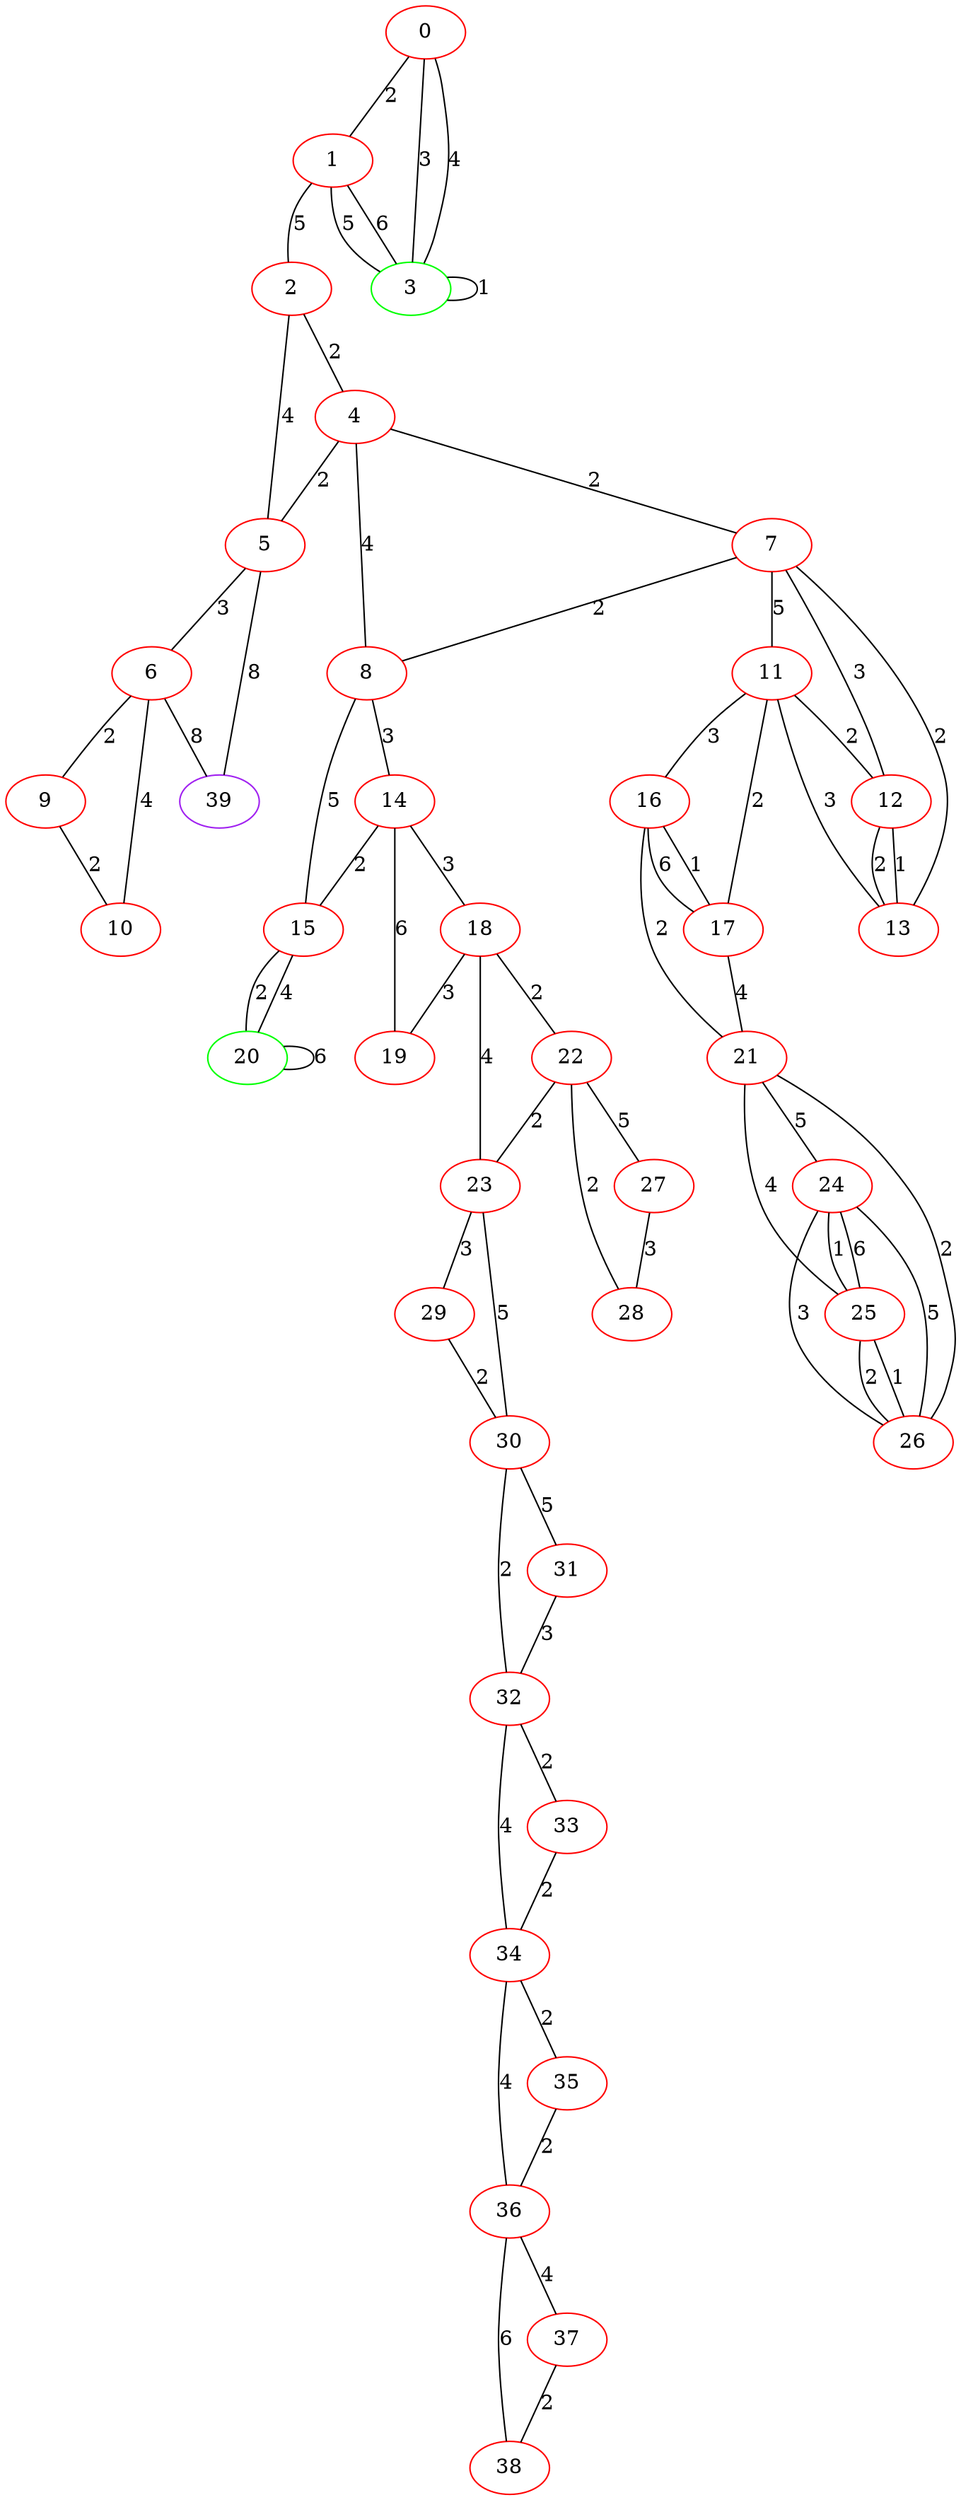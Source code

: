 graph "" {
0 [color=red, weight=1];
1 [color=red, weight=1];
2 [color=red, weight=1];
3 [color=green, weight=2];
4 [color=red, weight=1];
5 [color=red, weight=1];
6 [color=red, weight=1];
7 [color=red, weight=1];
8 [color=red, weight=1];
9 [color=red, weight=1];
10 [color=red, weight=1];
11 [color=red, weight=1];
12 [color=red, weight=1];
13 [color=red, weight=1];
14 [color=red, weight=1];
15 [color=red, weight=1];
16 [color=red, weight=1];
17 [color=red, weight=1];
18 [color=red, weight=1];
19 [color=red, weight=1];
20 [color=green, weight=2];
21 [color=red, weight=1];
22 [color=red, weight=1];
23 [color=red, weight=1];
24 [color=red, weight=1];
25 [color=red, weight=1];
26 [color=red, weight=1];
27 [color=red, weight=1];
28 [color=red, weight=1];
29 [color=red, weight=1];
30 [color=red, weight=1];
31 [color=red, weight=1];
32 [color=red, weight=1];
33 [color=red, weight=1];
34 [color=red, weight=1];
35 [color=red, weight=1];
36 [color=red, weight=1];
37 [color=red, weight=1];
38 [color=red, weight=1];
39 [color=purple, weight=4];
0 -- 1  [key=0, label=2];
0 -- 3  [key=0, label=3];
0 -- 3  [key=1, label=4];
1 -- 2  [key=0, label=5];
1 -- 3  [key=0, label=5];
1 -- 3  [key=1, label=6];
2 -- 4  [key=0, label=2];
2 -- 5  [key=0, label=4];
3 -- 3  [key=0, label=1];
4 -- 8  [key=0, label=4];
4 -- 5  [key=0, label=2];
4 -- 7  [key=0, label=2];
5 -- 6  [key=0, label=3];
5 -- 39  [key=0, label=8];
6 -- 9  [key=0, label=2];
6 -- 10  [key=0, label=4];
6 -- 39  [key=0, label=8];
7 -- 8  [key=0, label=2];
7 -- 11  [key=0, label=5];
7 -- 12  [key=0, label=3];
7 -- 13  [key=0, label=2];
8 -- 15  [key=0, label=5];
8 -- 14  [key=0, label=3];
9 -- 10  [key=0, label=2];
11 -- 16  [key=0, label=3];
11 -- 17  [key=0, label=2];
11 -- 12  [key=0, label=2];
11 -- 13  [key=0, label=3];
12 -- 13  [key=0, label=1];
12 -- 13  [key=1, label=2];
14 -- 18  [key=0, label=3];
14 -- 19  [key=0, label=6];
14 -- 15  [key=0, label=2];
15 -- 20  [key=0, label=2];
15 -- 20  [key=1, label=4];
16 -- 17  [key=0, label=6];
16 -- 17  [key=1, label=1];
16 -- 21  [key=0, label=2];
17 -- 21  [key=0, label=4];
18 -- 19  [key=0, label=3];
18 -- 22  [key=0, label=2];
18 -- 23  [key=0, label=4];
20 -- 20  [key=0, label=6];
21 -- 26  [key=0, label=2];
21 -- 24  [key=0, label=5];
21 -- 25  [key=0, label=4];
22 -- 27  [key=0, label=5];
22 -- 28  [key=0, label=2];
22 -- 23  [key=0, label=2];
23 -- 29  [key=0, label=3];
23 -- 30  [key=0, label=5];
24 -- 25  [key=0, label=6];
24 -- 25  [key=1, label=1];
24 -- 26  [key=0, label=5];
24 -- 26  [key=1, label=3];
25 -- 26  [key=0, label=1];
25 -- 26  [key=1, label=2];
27 -- 28  [key=0, label=3];
29 -- 30  [key=0, label=2];
30 -- 32  [key=0, label=2];
30 -- 31  [key=0, label=5];
31 -- 32  [key=0, label=3];
32 -- 33  [key=0, label=2];
32 -- 34  [key=0, label=4];
33 -- 34  [key=0, label=2];
34 -- 35  [key=0, label=2];
34 -- 36  [key=0, label=4];
35 -- 36  [key=0, label=2];
36 -- 37  [key=0, label=4];
36 -- 38  [key=0, label=6];
37 -- 38  [key=0, label=2];
}
